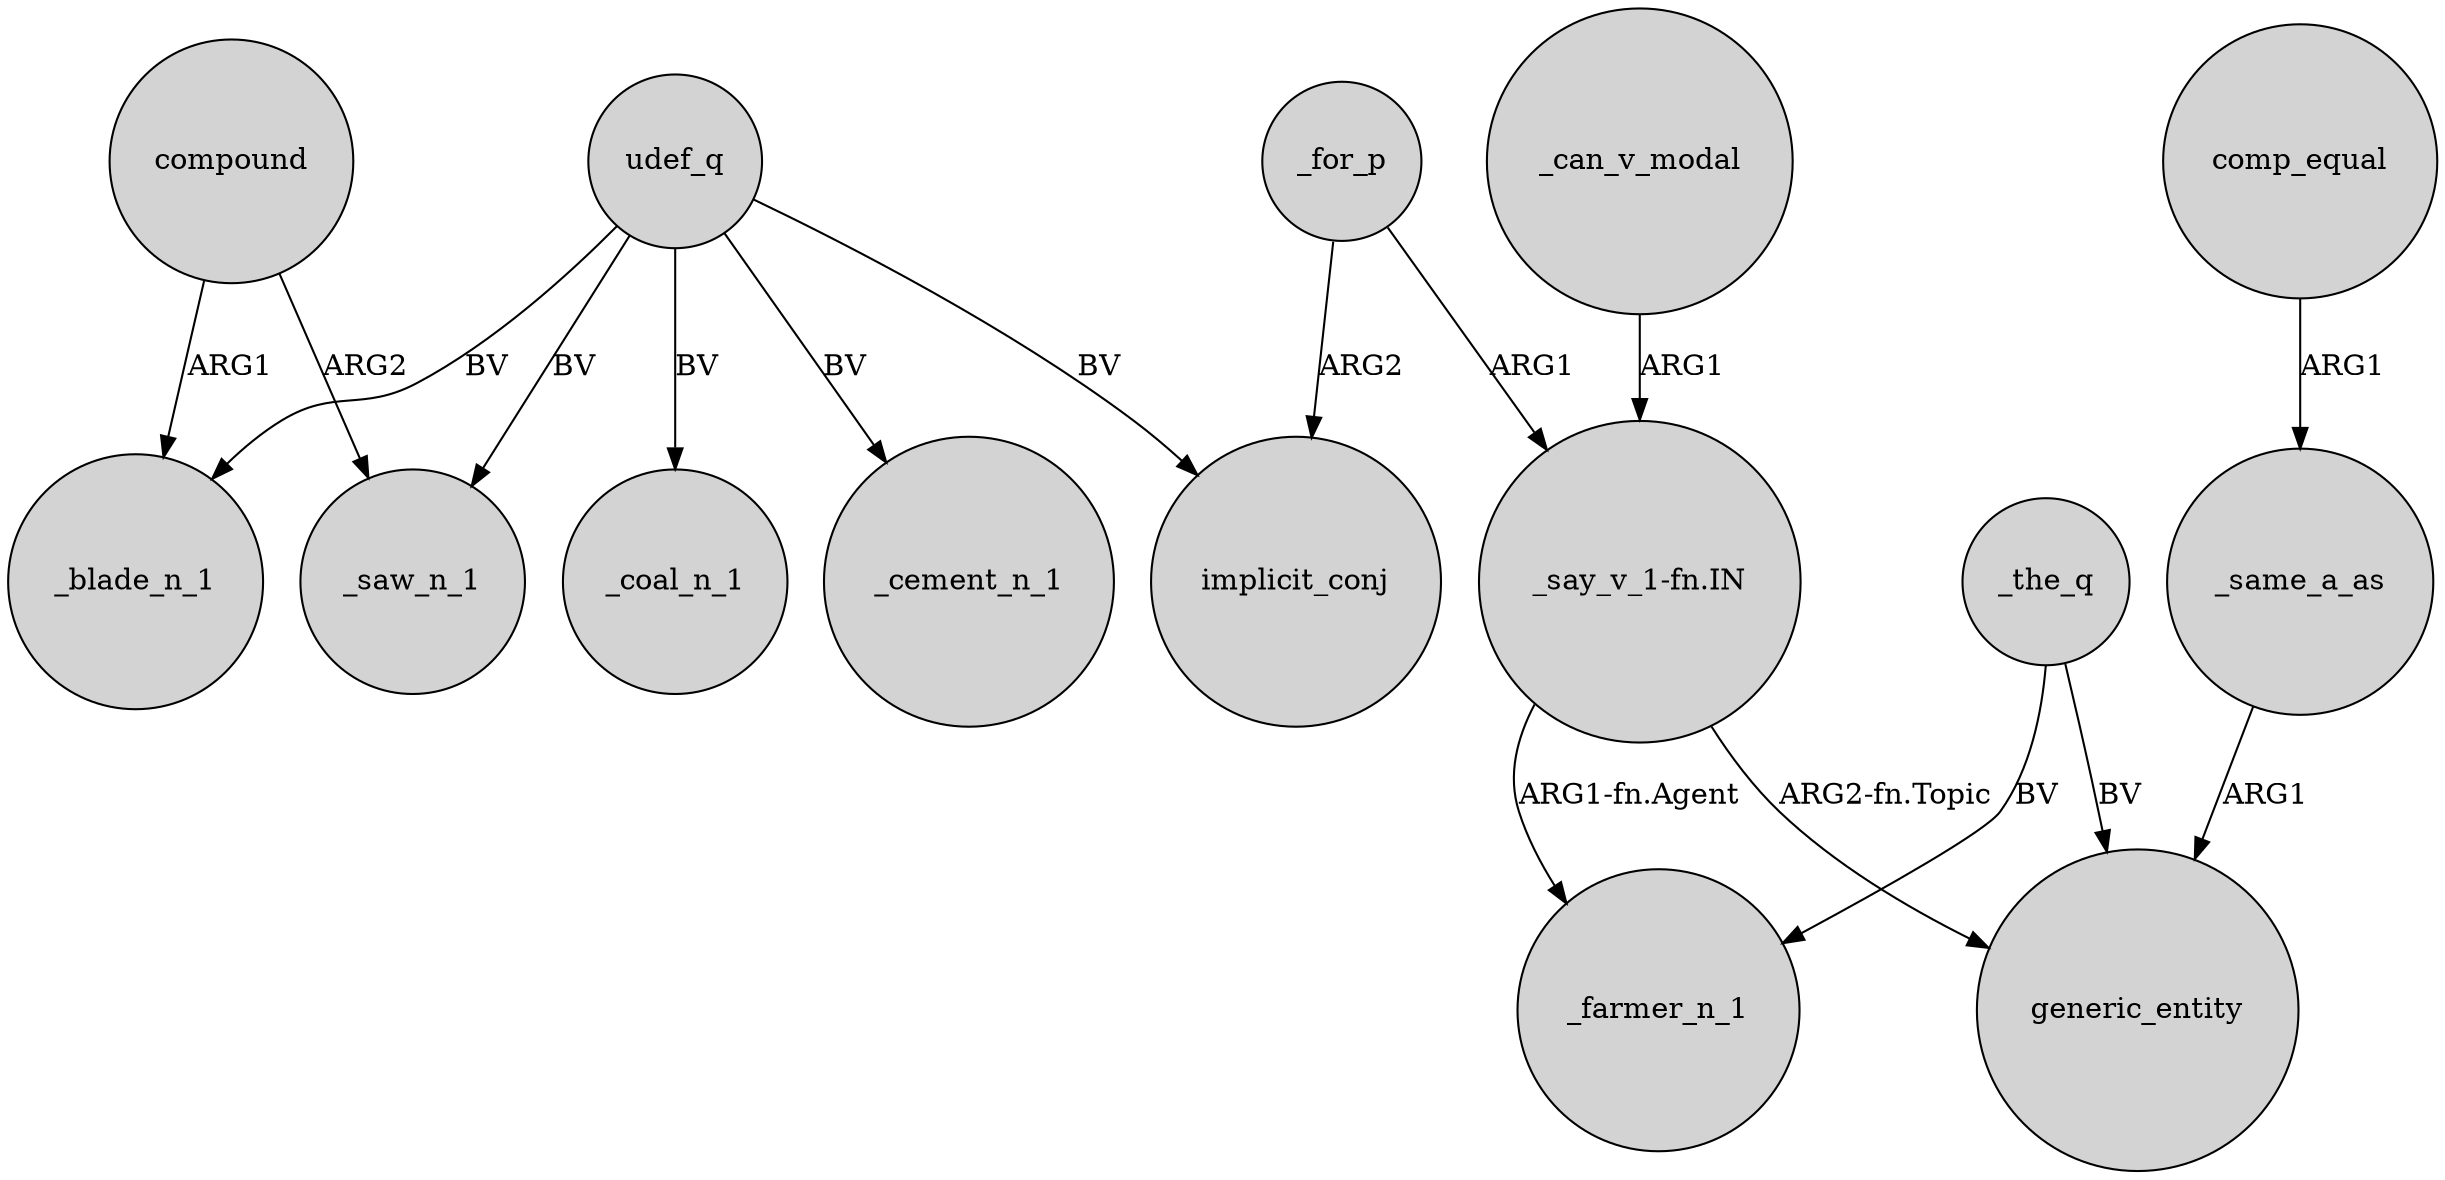 digraph {
	node [shape=circle style=filled]
	compound -> _saw_n_1 [label=ARG2]
	_the_q -> generic_entity [label=BV]
	comp_equal -> _same_a_as [label=ARG1]
	compound -> _blade_n_1 [label=ARG1]
	udef_q -> _coal_n_1 [label=BV]
	"_say_v_1-fn.IN" -> _farmer_n_1 [label="ARG1-fn.Agent"]
	udef_q -> _saw_n_1 [label=BV]
	udef_q -> _blade_n_1 [label=BV]
	_for_p -> "_say_v_1-fn.IN" [label=ARG1]
	_for_p -> implicit_conj [label=ARG2]
	_same_a_as -> generic_entity [label=ARG1]
	udef_q -> implicit_conj [label=BV]
	_can_v_modal -> "_say_v_1-fn.IN" [label=ARG1]
	"_say_v_1-fn.IN" -> generic_entity [label="ARG2-fn.Topic"]
	udef_q -> _cement_n_1 [label=BV]
	_the_q -> _farmer_n_1 [label=BV]
}
